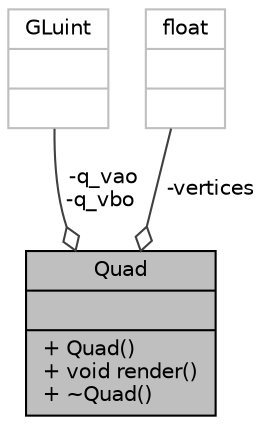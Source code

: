 digraph "Quad"
{
 // INTERACTIVE_SVG=YES
 // LATEX_PDF_SIZE
  bgcolor="transparent";
  edge [fontname="Helvetica",fontsize="10",labelfontname="Helvetica",labelfontsize="10"];
  node [fontname="Helvetica",fontsize="10",shape=record];
  Node1 [label="{Quad\n||+  Quad()\l+ void render()\l+  ~Quad()\l}",height=0.2,width=0.4,color="black", fillcolor="grey75", style="filled", fontcolor="black",tooltip=" "];
  Node2 -> Node1 [color="grey25",fontsize="10",style="solid",label=" -q_vao\n-q_vbo" ,arrowhead="odiamond"];
  Node2 [label="{GLuint\n||}",height=0.2,width=0.4,color="grey75",tooltip=" "];
  Node3 -> Node1 [color="grey25",fontsize="10",style="solid",label=" -vertices" ,arrowhead="odiamond"];
  Node3 [label="{float\n||}",height=0.2,width=0.4,color="grey75",tooltip=" "];
}
